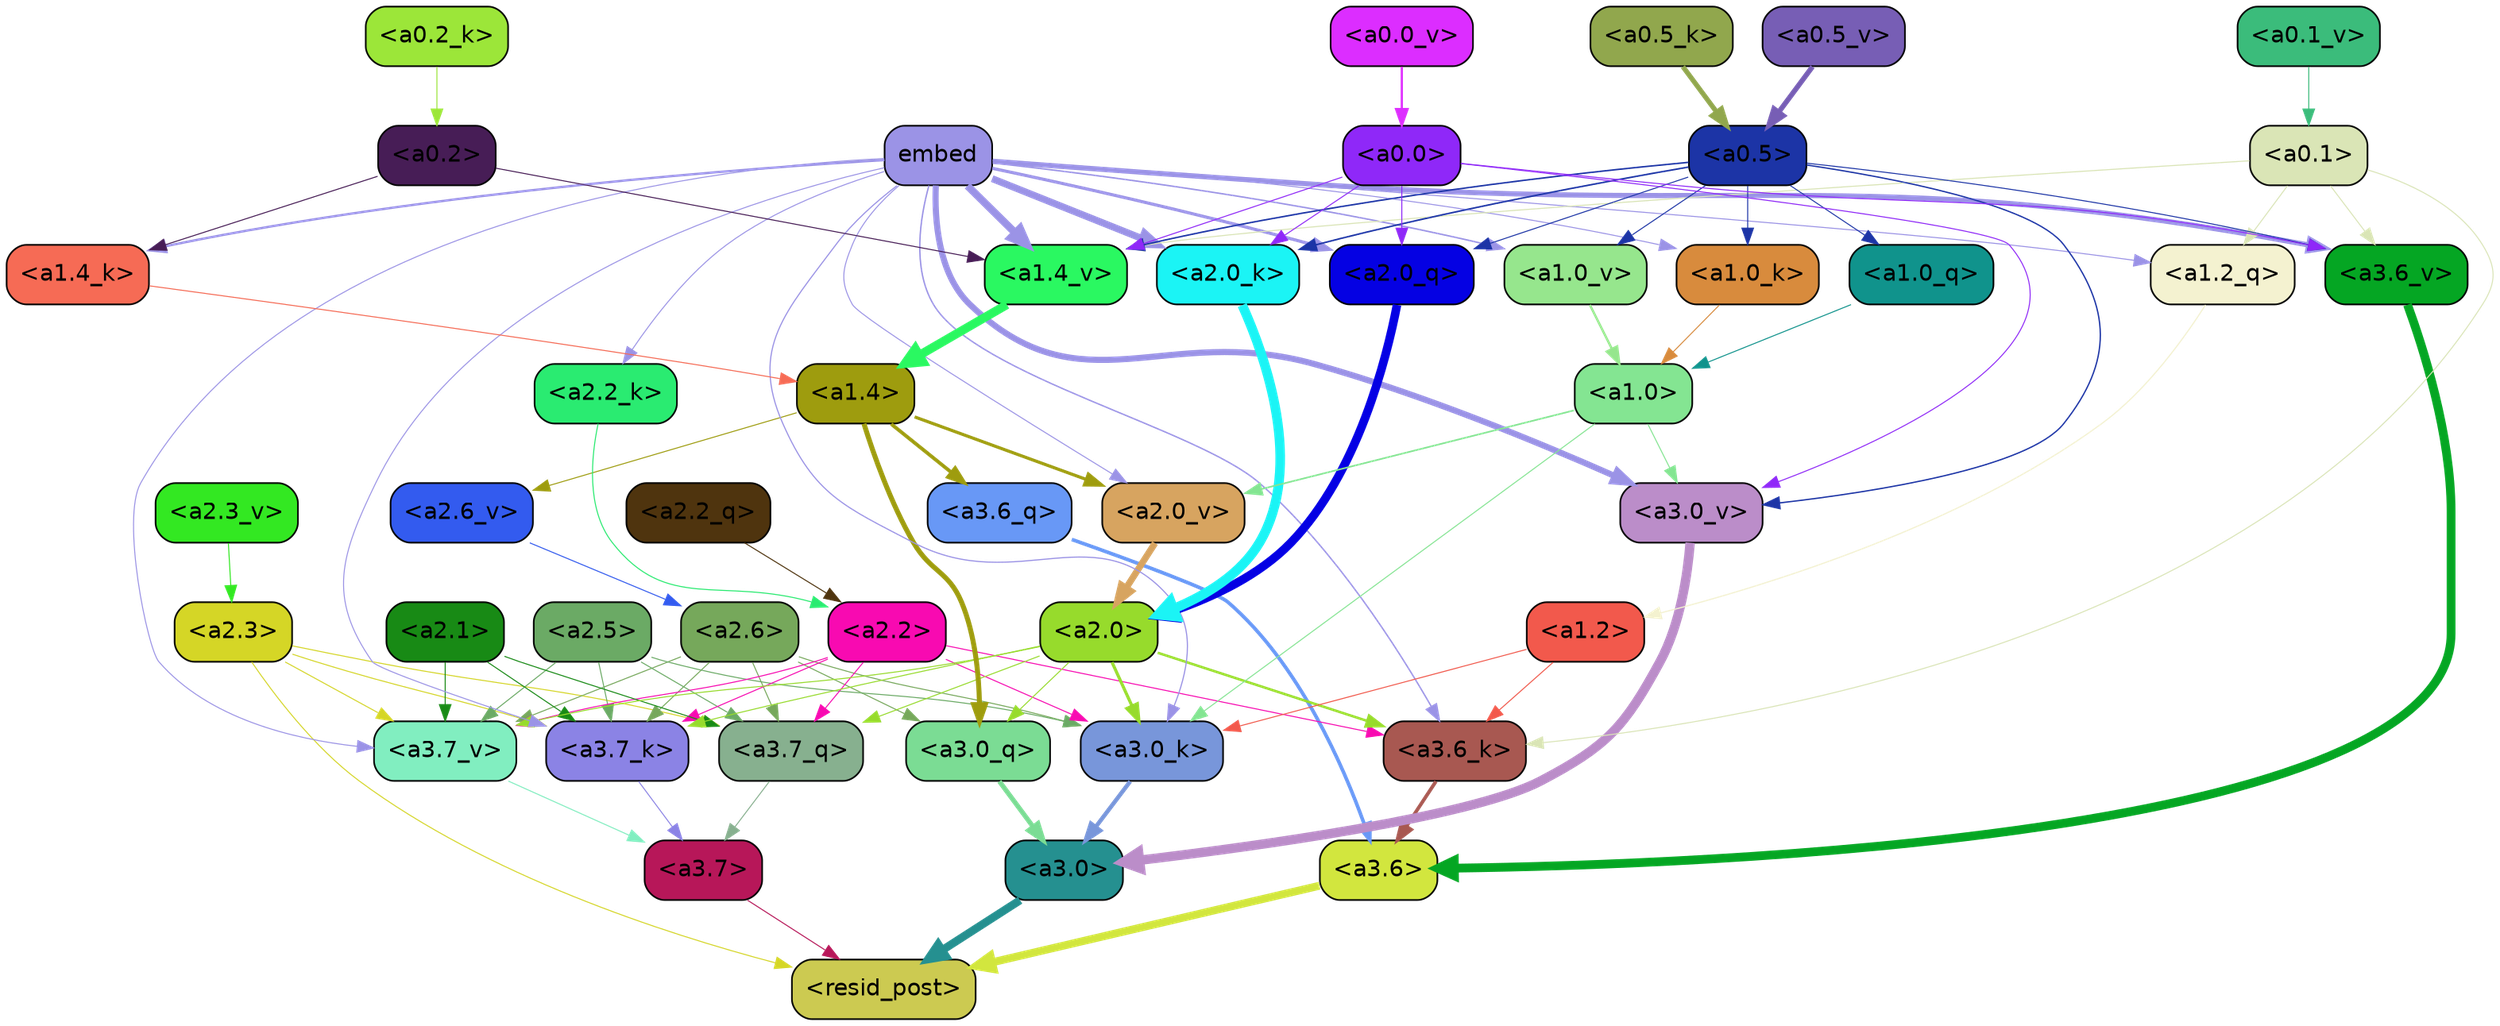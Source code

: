 strict digraph "" {
	graph [bgcolor=transparent,
		layout=dot,
		overlap=false,
		splines=true
	];
	"<a3.7>"	[color=black,
		fillcolor="#b71759",
		fontname=Helvetica,
		shape=box,
		style="filled, rounded"];
	"<resid_post>"	[color=black,
		fillcolor="#ccca51",
		fontname=Helvetica,
		shape=box,
		style="filled, rounded"];
	"<a3.7>" -> "<resid_post>"	[color="#b71759",
		penwidth=0.6];
	"<a3.6>"	[color=black,
		fillcolor="#d2e63e",
		fontname=Helvetica,
		shape=box,
		style="filled, rounded"];
	"<a3.6>" -> "<resid_post>"	[color="#d2e63e",
		penwidth=4.752790808677673];
	"<a3.0>"	[color=black,
		fillcolor="#259090",
		fontname=Helvetica,
		shape=box,
		style="filled, rounded"];
	"<a3.0>" -> "<resid_post>"	[color="#259090",
		penwidth=4.897669434547424];
	"<a2.3>"	[color=black,
		fillcolor="#d5d626",
		fontname=Helvetica,
		shape=box,
		style="filled, rounded"];
	"<a2.3>" -> "<resid_post>"	[color="#d5d626",
		penwidth=0.6];
	"<a3.7_q>"	[color=black,
		fillcolor="#87b08f",
		fontname=Helvetica,
		shape=box,
		style="filled, rounded"];
	"<a2.3>" -> "<a3.7_q>"	[color="#d5d626",
		penwidth=0.6];
	"<a3.7_k>"	[color=black,
		fillcolor="#8b83e5",
		fontname=Helvetica,
		shape=box,
		style="filled, rounded"];
	"<a2.3>" -> "<a3.7_k>"	[color="#d5d626",
		penwidth=0.6];
	"<a3.7_v>"	[color=black,
		fillcolor="#81eec0",
		fontname=Helvetica,
		shape=box,
		style="filled, rounded"];
	"<a2.3>" -> "<a3.7_v>"	[color="#d5d626",
		penwidth=0.6];
	"<a3.7_q>" -> "<a3.7>"	[color="#87b08f",
		penwidth=0.6];
	"<a3.6_q>"	[color=black,
		fillcolor="#6898f6",
		fontname=Helvetica,
		shape=box,
		style="filled, rounded"];
	"<a3.6_q>" -> "<a3.6>"	[color="#6898f6",
		penwidth=2.160832464694977];
	"<a3.0_q>"	[color=black,
		fillcolor="#7bdc94",
		fontname=Helvetica,
		shape=box,
		style="filled, rounded"];
	"<a3.0_q>" -> "<a3.0>"	[color="#7bdc94",
		penwidth=2.870753765106201];
	"<a3.7_k>" -> "<a3.7>"	[color="#8b83e5",
		penwidth=0.6];
	"<a3.6_k>"	[color=black,
		fillcolor="#a85851",
		fontname=Helvetica,
		shape=box,
		style="filled, rounded"];
	"<a3.6_k>" -> "<a3.6>"	[color="#a85851",
		penwidth=2.13908451795578];
	"<a3.0_k>"	[color=black,
		fillcolor="#7896da",
		fontname=Helvetica,
		shape=box,
		style="filled, rounded"];
	"<a3.0_k>" -> "<a3.0>"	[color="#7896da",
		penwidth=2.520303964614868];
	"<a3.7_v>" -> "<a3.7>"	[color="#81eec0",
		penwidth=0.6];
	"<a3.6_v>"	[color=black,
		fillcolor="#05a623",
		fontname=Helvetica,
		shape=box,
		style="filled, rounded"];
	"<a3.6_v>" -> "<a3.6>"	[color="#05a623",
		penwidth=5.297133803367615];
	"<a3.0_v>"	[color=black,
		fillcolor="#bb8dc9",
		fontname=Helvetica,
		shape=box,
		style="filled, rounded"];
	"<a3.0_v>" -> "<a3.0>"	[color="#bb8dc9",
		penwidth=5.680712580680847];
	"<a2.6>"	[color=black,
		fillcolor="#76a85b",
		fontname=Helvetica,
		shape=box,
		style="filled, rounded"];
	"<a2.6>" -> "<a3.7_q>"	[color="#76a85b",
		penwidth=0.6];
	"<a2.6>" -> "<a3.0_q>"	[color="#76a85b",
		penwidth=0.6];
	"<a2.6>" -> "<a3.7_k>"	[color="#76a85b",
		penwidth=0.6];
	"<a2.6>" -> "<a3.0_k>"	[color="#76a85b",
		penwidth=0.6];
	"<a2.6>" -> "<a3.7_v>"	[color="#76a85b",
		penwidth=0.6];
	"<a2.5>"	[color=black,
		fillcolor="#6baa65",
		fontname=Helvetica,
		shape=box,
		style="filled, rounded"];
	"<a2.5>" -> "<a3.7_q>"	[color="#6baa65",
		penwidth=0.6];
	"<a2.5>" -> "<a3.7_k>"	[color="#6baa65",
		penwidth=0.6];
	"<a2.5>" -> "<a3.0_k>"	[color="#6baa65",
		penwidth=0.6];
	"<a2.5>" -> "<a3.7_v>"	[color="#6baa65",
		penwidth=0.6];
	"<a2.2>"	[color=black,
		fillcolor="#f80ab1",
		fontname=Helvetica,
		shape=box,
		style="filled, rounded"];
	"<a2.2>" -> "<a3.7_q>"	[color="#f80ab1",
		penwidth=0.6];
	"<a2.2>" -> "<a3.7_k>"	[color="#f80ab1",
		penwidth=0.6];
	"<a2.2>" -> "<a3.6_k>"	[color="#f80ab1",
		penwidth=0.6];
	"<a2.2>" -> "<a3.0_k>"	[color="#f80ab1",
		penwidth=0.6];
	"<a2.2>" -> "<a3.7_v>"	[color="#f80ab1",
		penwidth=0.6];
	"<a2.1>"	[color=black,
		fillcolor="#188a15",
		fontname=Helvetica,
		shape=box,
		style="filled, rounded"];
	"<a2.1>" -> "<a3.7_q>"	[color="#188a15",
		penwidth=0.6];
	"<a2.1>" -> "<a3.7_k>"	[color="#188a15",
		penwidth=0.6];
	"<a2.1>" -> "<a3.7_v>"	[color="#188a15",
		penwidth=0.6];
	"<a2.0>"	[color=black,
		fillcolor="#97db2c",
		fontname=Helvetica,
		shape=box,
		style="filled, rounded"];
	"<a2.0>" -> "<a3.7_q>"	[color="#97db2c",
		penwidth=0.6];
	"<a2.0>" -> "<a3.0_q>"	[color="#97db2c",
		penwidth=0.6];
	"<a2.0>" -> "<a3.7_k>"	[color="#97db2c",
		penwidth=0.6];
	"<a2.0>" -> "<a3.6_k>"	[color="#97db2c",
		penwidth=1.4811622872948647];
	"<a2.0>" -> "<a3.0_k>"	[color="#97db2c",
		penwidth=1.8632715698331594];
	"<a2.0>" -> "<a3.7_v>"	[color="#97db2c",
		penwidth=0.6];
	"<a1.4>"	[color=black,
		fillcolor="#9e9c0e",
		fontname=Helvetica,
		shape=box,
		style="filled, rounded"];
	"<a1.4>" -> "<a3.6_q>"	[color="#9e9c0e",
		penwidth=2.1468575447797775];
	"<a1.4>" -> "<a3.0_q>"	[color="#9e9c0e",
		penwidth=3.0006065368652344];
	"<a2.6_v>"	[color=black,
		fillcolor="#335bef",
		fontname=Helvetica,
		shape=box,
		style="filled, rounded"];
	"<a1.4>" -> "<a2.6_v>"	[color="#9e9c0e",
		penwidth=0.6];
	"<a2.0_v>"	[color=black,
		fillcolor="#d7a460",
		fontname=Helvetica,
		shape=box,
		style="filled, rounded"];
	"<a1.4>" -> "<a2.0_v>"	[color="#9e9c0e",
		penwidth=1.8759949803352356];
	embed	[color=black,
		fillcolor="#9b93e6",
		fontname=Helvetica,
		shape=box,
		style="filled, rounded"];
	embed -> "<a3.7_k>"	[color="#9b93e6",
		penwidth=0.6];
	embed -> "<a3.6_k>"	[color="#9b93e6",
		penwidth=0.8410270567983389];
	embed -> "<a3.0_k>"	[color="#9b93e6",
		penwidth=0.691851794719696];
	embed -> "<a3.7_v>"	[color="#9b93e6",
		penwidth=0.6];
	embed -> "<a3.6_v>"	[color="#9b93e6",
		penwidth=3.0758190751075745];
	embed -> "<a3.0_v>"	[color="#9b93e6",
		penwidth=3.6927278637886047];
	"<a2.0_q>"	[color=black,
		fillcolor="#0501e3",
		fontname=Helvetica,
		shape=box,
		style="filled, rounded"];
	embed -> "<a2.0_q>"	[color="#9b93e6",
		penwidth=1.8617419600486755];
	"<a2.2_k>"	[color=black,
		fillcolor="#2aeb71",
		fontname=Helvetica,
		shape=box,
		style="filled, rounded"];
	embed -> "<a2.2_k>"	[color="#9b93e6",
		penwidth=0.6];
	"<a2.0_k>"	[color=black,
		fillcolor="#1bf4f5",
		fontname=Helvetica,
		shape=box,
		style="filled, rounded"];
	embed -> "<a2.0_k>"	[color="#9b93e6",
		penwidth=4.189224064350128];
	embed -> "<a2.0_v>"	[color="#9b93e6",
		penwidth=0.6];
	"<a1.2_q>"	[color=black,
		fillcolor="#f4f2d0",
		fontname=Helvetica,
		shape=box,
		style="filled, rounded"];
	embed -> "<a1.2_q>"	[color="#9b93e6",
		penwidth=0.603080153465271];
	"<a1.4_k>"	[color=black,
		fillcolor="#f66b55",
		fontname=Helvetica,
		shape=box,
		style="filled, rounded"];
	embed -> "<a1.4_k>"	[color="#9b93e6",
		penwidth=1.3883130550384521];
	"<a1.0_k>"	[color=black,
		fillcolor="#d88b3d",
		fontname=Helvetica,
		shape=box,
		style="filled, rounded"];
	embed -> "<a1.0_k>"	[color="#9b93e6",
		penwidth=0.6];
	"<a1.4_v>"	[color=black,
		fillcolor="#2af861",
		fontname=Helvetica,
		shape=box,
		style="filled, rounded"];
	embed -> "<a1.4_v>"	[color="#9b93e6",
		penwidth=4.585226953029633];
	"<a1.0_v>"	[color=black,
		fillcolor="#96e68d",
		fontname=Helvetica,
		shape=box,
		style="filled, rounded"];
	embed -> "<a1.0_v>"	[color="#9b93e6",
		penwidth=0.8794136047363281];
	"<a1.2>"	[color=black,
		fillcolor="#f2594c",
		fontname=Helvetica,
		shape=box,
		style="filled, rounded"];
	"<a1.2>" -> "<a3.6_k>"	[color="#f2594c",
		penwidth=0.6];
	"<a1.2>" -> "<a3.0_k>"	[color="#f2594c",
		penwidth=0.6];
	"<a0.1>"	[color=black,
		fillcolor="#dae5b6",
		fontname=Helvetica,
		shape=box,
		style="filled, rounded"];
	"<a0.1>" -> "<a3.6_k>"	[color="#dae5b6",
		penwidth=0.6];
	"<a0.1>" -> "<a3.6_v>"	[color="#dae5b6",
		penwidth=0.6];
	"<a0.1>" -> "<a1.2_q>"	[color="#dae5b6",
		penwidth=0.6];
	"<a0.1>" -> "<a1.4_v>"	[color="#dae5b6",
		penwidth=0.6243228018283844];
	"<a1.0>"	[color=black,
		fillcolor="#84e592",
		fontname=Helvetica,
		shape=box,
		style="filled, rounded"];
	"<a1.0>" -> "<a3.0_k>"	[color="#84e592",
		penwidth=0.6];
	"<a1.0>" -> "<a3.0_v>"	[color="#84e592",
		penwidth=0.6];
	"<a1.0>" -> "<a2.0_v>"	[color="#84e592",
		penwidth=0.9620223194360733];
	"<a0.5>"	[color=black,
		fillcolor="#1c34a6",
		fontname=Helvetica,
		shape=box,
		style="filled, rounded"];
	"<a0.5>" -> "<a3.6_v>"	[color="#1c34a6",
		penwidth=0.6];
	"<a0.5>" -> "<a3.0_v>"	[color="#1c34a6",
		penwidth=0.8028683364391327];
	"<a0.5>" -> "<a2.0_q>"	[color="#1c34a6",
		penwidth=0.6];
	"<a0.5>" -> "<a2.0_k>"	[color="#1c34a6",
		penwidth=0.9350990951061249];
	"<a1.0_q>"	[color=black,
		fillcolor="#10938c",
		fontname=Helvetica,
		shape=box,
		style="filled, rounded"];
	"<a0.5>" -> "<a1.0_q>"	[color="#1c34a6",
		penwidth=0.6];
	"<a0.5>" -> "<a1.0_k>"	[color="#1c34a6",
		penwidth=0.6];
	"<a0.5>" -> "<a1.4_v>"	[color="#1c34a6",
		penwidth=0.9007003456354141];
	"<a0.5>" -> "<a1.0_v>"	[color="#1c34a6",
		penwidth=0.6];
	"<a0.0>"	[color=black,
		fillcolor="#8f28f8",
		fontname=Helvetica,
		shape=box,
		style="filled, rounded"];
	"<a0.0>" -> "<a3.6_v>"	[color="#8f28f8",
		penwidth=0.6];
	"<a0.0>" -> "<a3.0_v>"	[color="#8f28f8",
		penwidth=0.6];
	"<a0.0>" -> "<a2.0_q>"	[color="#8f28f8",
		penwidth=0.6];
	"<a0.0>" -> "<a2.0_k>"	[color="#8f28f8",
		penwidth=0.6];
	"<a0.0>" -> "<a1.4_v>"	[color="#8f28f8",
		penwidth=0.6];
	"<a2.2_q>"	[color=black,
		fillcolor="#4f340e",
		fontname=Helvetica,
		shape=box,
		style="filled, rounded"];
	"<a2.2_q>" -> "<a2.2>"	[color="#4f340e",
		penwidth=0.6];
	"<a2.0_q>" -> "<a2.0>"	[color="#0501e3",
		penwidth=5.1847569942474365];
	"<a2.2_k>" -> "<a2.2>"	[color="#2aeb71",
		penwidth=0.6149471998214722];
	"<a2.0_k>" -> "<a2.0>"	[color="#1bf4f5",
		penwidth=5.773491740226746];
	"<a2.6_v>" -> "<a2.6>"	[color="#335bef",
		penwidth=0.6];
	"<a2.3_v>"	[color=black,
		fillcolor="#33e822",
		fontname=Helvetica,
		shape=box,
		style="filled, rounded"];
	"<a2.3_v>" -> "<a2.3>"	[color="#33e822",
		penwidth=0.6];
	"<a2.0_v>" -> "<a2.0>"	[color="#d7a460",
		penwidth=3.9731863737106323];
	"<a1.2_q>" -> "<a1.2>"	[color="#f4f2d0",
		penwidth=0.6863181293010712];
	"<a1.0_q>" -> "<a1.0>"	[color="#10938c",
		penwidth=0.6];
	"<a1.4_k>" -> "<a1.4>"	[color="#f66b55",
		penwidth=0.6];
	"<a1.0_k>" -> "<a1.0>"	[color="#d88b3d",
		penwidth=0.6];
	"<a1.4_v>" -> "<a1.4>"	[color="#2af861",
		penwidth=5.299546539783478];
	"<a1.0_v>" -> "<a1.0>"	[color="#96e68d",
		penwidth=1.3690393567085266];
	"<a0.2>"	[color=black,
		fillcolor="#471d56",
		fontname=Helvetica,
		shape=box,
		style="filled, rounded"];
	"<a0.2>" -> "<a1.4_k>"	[color="#471d56",
		penwidth=0.6];
	"<a0.2>" -> "<a1.4_v>"	[color="#471d56",
		penwidth=0.6];
	"<a0.5_k>"	[color=black,
		fillcolor="#91a74d",
		fontname=Helvetica,
		shape=box,
		style="filled, rounded"];
	"<a0.5_k>" -> "<a0.5>"	[color="#91a74d",
		penwidth=2.9678943157196045];
	"<a0.2_k>"	[color=black,
		fillcolor="#9ce639",
		fontname=Helvetica,
		shape=box,
		style="filled, rounded"];
	"<a0.2_k>" -> "<a0.2>"	[color="#9ce639",
		penwidth=0.6];
	"<a0.5_v>"	[color=black,
		fillcolor="#775eb5",
		fontname=Helvetica,
		shape=box,
		style="filled, rounded"];
	"<a0.5_v>" -> "<a0.5>"	[color="#775eb5",
		penwidth=3.087551772594452];
	"<a0.1_v>"	[color=black,
		fillcolor="#3bbc7b",
		fontname=Helvetica,
		shape=box,
		style="filled, rounded"];
	"<a0.1_v>" -> "<a0.1>"	[color="#3bbc7b",
		penwidth=0.6];
	"<a0.0_v>"	[color=black,
		fillcolor="#dc2dff",
		fontname=Helvetica,
		shape=box,
		style="filled, rounded"];
	"<a0.0_v>" -> "<a0.0>"	[color="#dc2dff",
		penwidth=1.3224871754646301];
}
